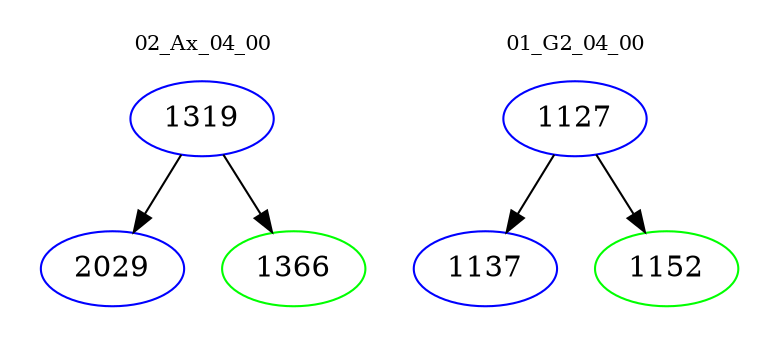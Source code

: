 digraph{
subgraph cluster_0 {
color = white
label = "02_Ax_04_00";
fontsize=10;
T0_1319 [label="1319", color="blue"]
T0_1319 -> T0_2029 [color="black"]
T0_2029 [label="2029", color="blue"]
T0_1319 -> T0_1366 [color="black"]
T0_1366 [label="1366", color="green"]
}
subgraph cluster_1 {
color = white
label = "01_G2_04_00";
fontsize=10;
T1_1127 [label="1127", color="blue"]
T1_1127 -> T1_1137 [color="black"]
T1_1137 [label="1137", color="blue"]
T1_1127 -> T1_1152 [color="black"]
T1_1152 [label="1152", color="green"]
}
}
